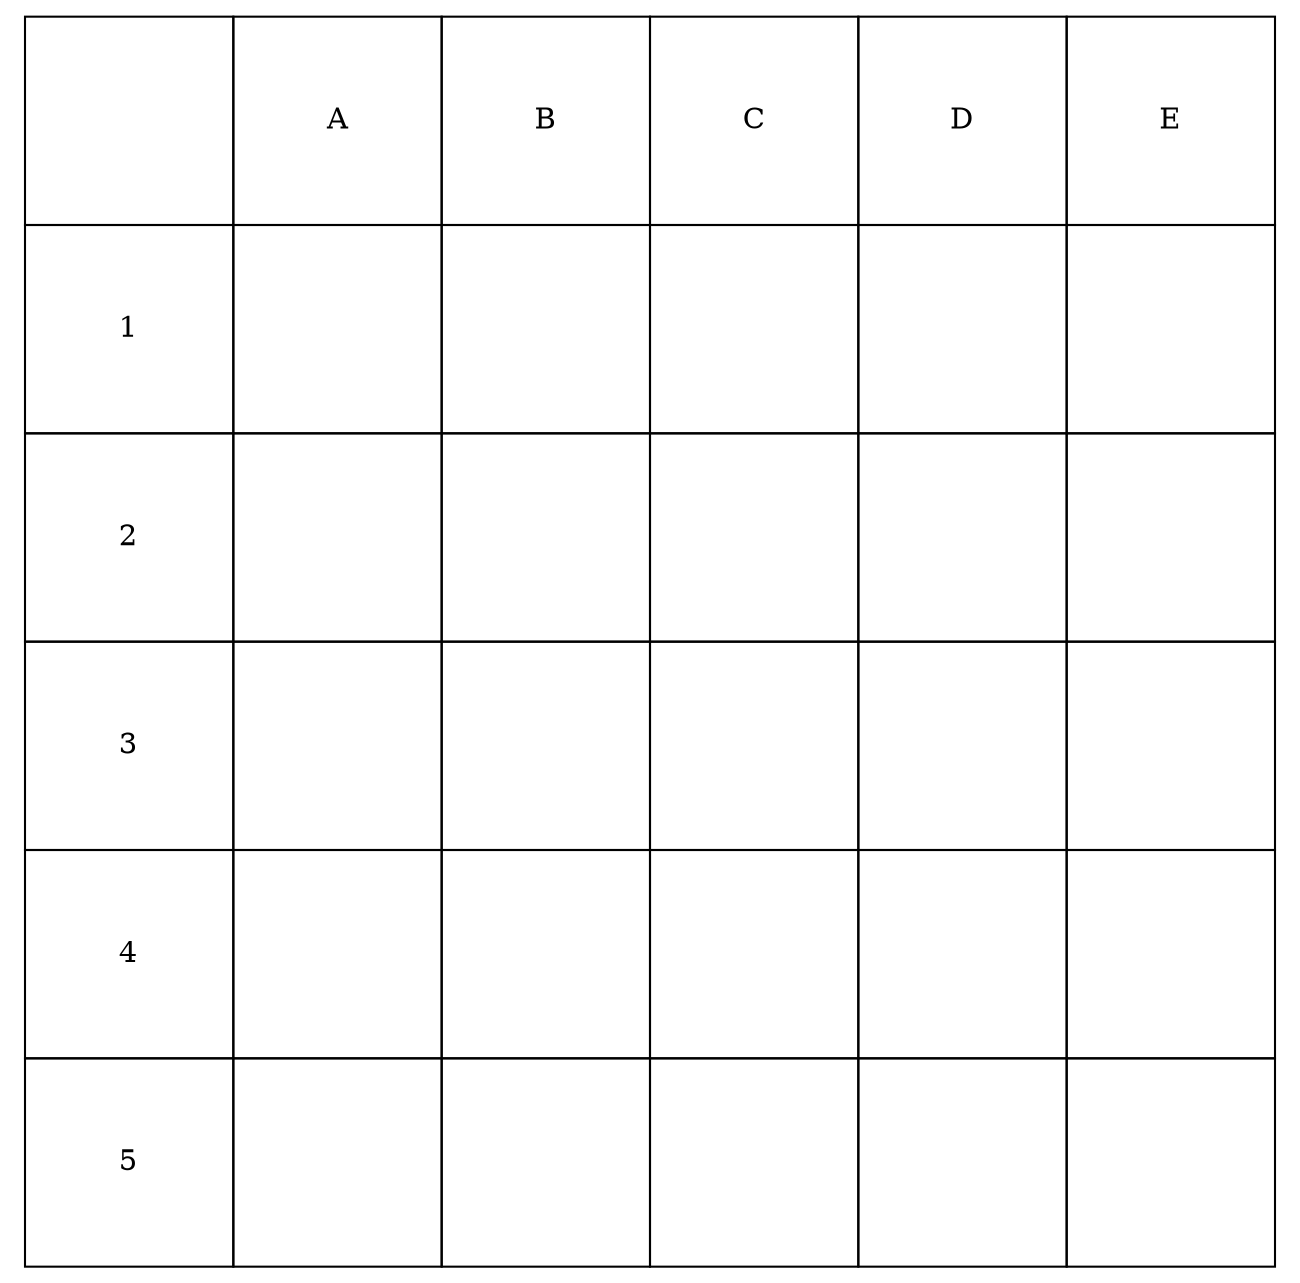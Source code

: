 digraph g{
node[shape=plaintext];
matriz[label=<<TABLE border="0" cellspacing="0" cellborder="1">
<TR><TD width="100" height="100" fixedsize="true"></TD>
<TD width="100" height="100" fixedsize="true">A</TD>
<TD width="100" height="100" fixedsize="true">B</TD>
<TD width="100" height="100" fixedsize="true">C</TD>
<TD width="100" height="100" fixedsize="true">D</TD>
<TD width="100" height="100" fixedsize="true">E</TD>
</TR>
<TR>
<TD width="100" height="100" fixedsize="true">1</TD>
<TD width="100" height="100" fixedsize="true"></TD>
<TD width="100" height="100" fixedsize="true"></TD>
<TD width="100" height="100" fixedsize="true"></TD>
<TD width="100" height="100" fixedsize="true"></TD>
<TD width="100" height="100" fixedsize="true"></TD>
</TR><TR>
<TD width="100" height="100" fixedsize="true">2</TD>
<TD width="100" height="100" fixedsize="true"></TD>
<TD width="100" height="100" fixedsize="true"></TD>
<TD width="100" height="100" fixedsize="true"></TD>
<TD width="100" height="100" fixedsize="true"></TD>
<TD width="100" height="100" fixedsize="true"></TD>
</TR><TR>
<TD width="100" height="100" fixedsize="true">3</TD>
<TD width="100" height="100" fixedsize="true"></TD>
<TD width="100" height="100" fixedsize="true"></TD>
<TD width="100" height="100" fixedsize="true"></TD>
<TD width="100" height="100" fixedsize="true"></TD>
<TD width="100" height="100" fixedsize="true"></TD>
</TR><TR>
<TD width="100" height="100" fixedsize="true">4</TD>
<TD width="100" height="100" fixedsize="true"></TD>
<TD width="100" height="100" fixedsize="true"></TD>
<TD width="100" height="100" fixedsize="true"></TD>
<TD width="100" height="100" fixedsize="true"></TD>
<TD width="100" height="100" fixedsize="true"></TD>
</TR><TR>
<TD width="100" height="100" fixedsize="true">5</TD>
<TD width="100" height="100" fixedsize="true"></TD>
<TD width="100" height="100" fixedsize="true"></TD>
<TD width="100" height="100" fixedsize="true"></TD>
<TD width="100" height="100" fixedsize="true"></TD>
<TD width="100" height="100" fixedsize="true"></TD>
</TR></TABLE>>];
}